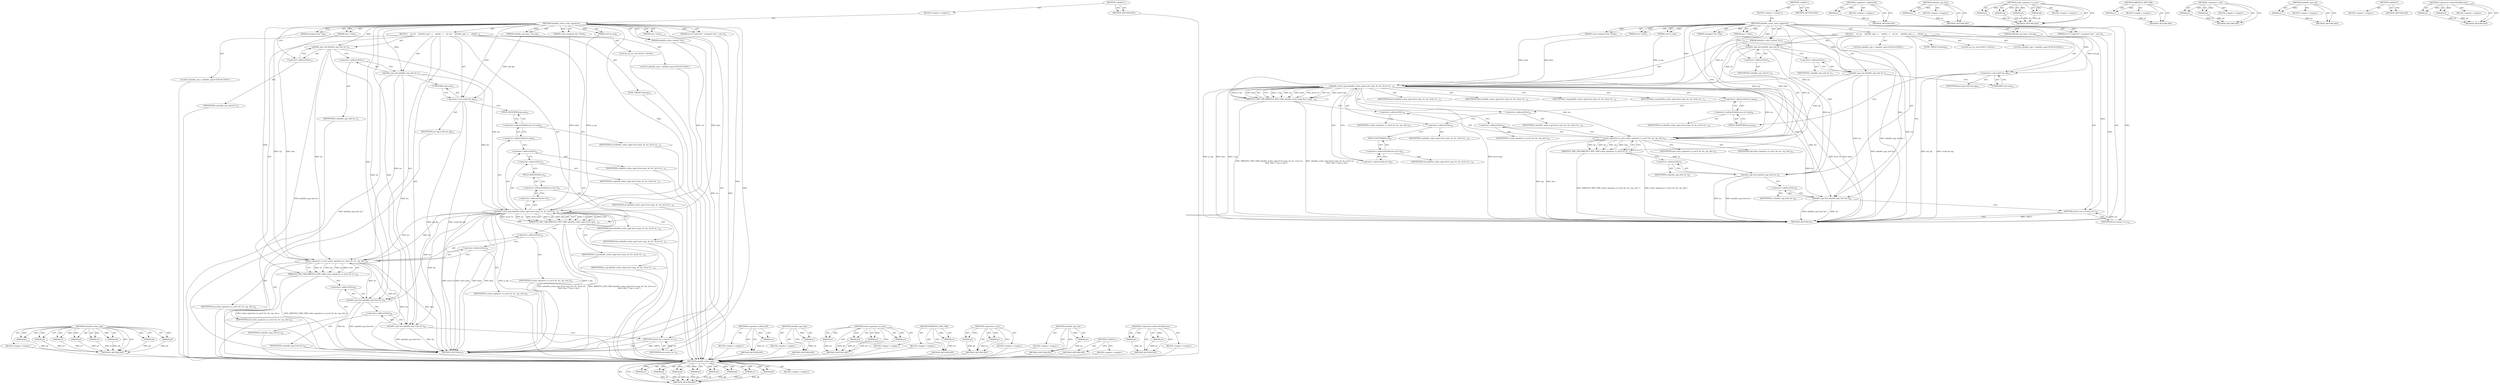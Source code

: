 digraph "&lt;operator&gt;.indirectFieldAccess" {
vulnerable_113 [label=<(METHOD,mbedtls_ecdsa_sign)>];
vulnerable_114 [label=<(PARAM,p1)>];
vulnerable_115 [label=<(PARAM,p2)>];
vulnerable_116 [label=<(PARAM,p3)>];
vulnerable_117 [label=<(PARAM,p4)>];
vulnerable_118 [label=<(PARAM,p5)>];
vulnerable_119 [label=<(PARAM,p6)>];
vulnerable_120 [label=<(PARAM,p7)>];
vulnerable_121 [label=<(PARAM,p8)>];
vulnerable_122 [label=<(BLOCK,&lt;empty&gt;,&lt;empty&gt;)>];
vulnerable_123 [label=<(METHOD_RETURN,ANY)>];
vulnerable_6 [label=<(METHOD,&lt;global&gt;)<SUB>1</SUB>>];
vulnerable_7 [label=<(BLOCK,&lt;empty&gt;,&lt;empty&gt;)<SUB>1</SUB>>];
vulnerable_8 [label=<(METHOD,mbedtls_ecdsa_write_signature)<SUB>1</SUB>>];
vulnerable_9 [label=<(PARAM,mbedtls_ecdsa_context *ctx)<SUB>1</SUB>>];
vulnerable_10 [label=<(PARAM,mbedtls_md_type_t md_alg)<SUB>1</SUB>>];
vulnerable_11 [label=<(PARAM,const unsigned char *hash)<SUB>2</SUB>>];
vulnerable_12 [label=<(PARAM,size_t hlen)<SUB>2</SUB>>];
vulnerable_13 [label=<(PARAM,unsigned char *sig)<SUB>3</SUB>>];
vulnerable_14 [label=<(PARAM,size_t *slen)<SUB>3</SUB>>];
vulnerable_15 [label=<(PARAM,int (*f_rng)(void *, unsigned char *, size_t))<SUB>4</SUB>>];
vulnerable_16 [label=<(PARAM,void *p_rng)<SUB>5</SUB>>];
vulnerable_17 [label=<(BLOCK,{
    int ret;
    mbedtls_mpi r, s;

    mbedt...,{
    int ret;
    mbedtls_mpi r, s;

    mbedt...)<SUB>6</SUB>>];
vulnerable_18 [label="<(LOCAL,int ret: int)<SUB>7</SUB>>"];
vulnerable_19 [label="<(LOCAL,mbedtls_mpi r: mbedtls_mpi)<SUB>8</SUB>>"];
vulnerable_20 [label="<(LOCAL,mbedtls_mpi s: mbedtls_mpi)<SUB>8</SUB>>"];
vulnerable_21 [label=<(mbedtls_mpi_init,mbedtls_mpi_init( &amp;r ))<SUB>10</SUB>>];
vulnerable_22 [label=<(&lt;operator&gt;.addressOf,&amp;r)<SUB>10</SUB>>];
vulnerable_23 [label=<(IDENTIFIER,r,mbedtls_mpi_init( &amp;r ))<SUB>10</SUB>>];
vulnerable_24 [label=<(mbedtls_mpi_init,mbedtls_mpi_init( &amp;s ))<SUB>11</SUB>>];
vulnerable_25 [label=<(&lt;operator&gt;.addressOf,&amp;s)<SUB>11</SUB>>];
vulnerable_26 [label=<(IDENTIFIER,s,mbedtls_mpi_init( &amp;s ))<SUB>11</SUB>>];
vulnerable_27 [label=<(&lt;operator&gt;.cast,(void) md_alg)<SUB>19</SUB>>];
vulnerable_28 [label=<(UNKNOWN,void,void)<SUB>19</SUB>>];
vulnerable_29 [label=<(IDENTIFIER,md_alg,(void) md_alg)<SUB>19</SUB>>];
vulnerable_30 [label=<(MBEDTLS_MPI_CHK,MBEDTLS_MPI_CHK( mbedtls_ecdsa_sign( &amp;ctx-&gt;grp,...)<SUB>21</SUB>>];
vulnerable_31 [label=<(mbedtls_ecdsa_sign,mbedtls_ecdsa_sign( &amp;ctx-&gt;grp, &amp;r, &amp;s, &amp;ctx-&gt;d,...)<SUB>21</SUB>>];
vulnerable_32 [label=<(&lt;operator&gt;.addressOf,&amp;ctx-&gt;grp)<SUB>21</SUB>>];
vulnerable_33 [label=<(&lt;operator&gt;.indirectFieldAccess,ctx-&gt;grp)<SUB>21</SUB>>];
vulnerable_34 [label=<(IDENTIFIER,ctx,mbedtls_ecdsa_sign( &amp;ctx-&gt;grp, &amp;r, &amp;s, &amp;ctx-&gt;d,...)<SUB>21</SUB>>];
vulnerable_35 [label=<(FIELD_IDENTIFIER,grp,grp)<SUB>21</SUB>>];
vulnerable_36 [label=<(&lt;operator&gt;.addressOf,&amp;r)<SUB>21</SUB>>];
vulnerable_37 [label=<(IDENTIFIER,r,mbedtls_ecdsa_sign( &amp;ctx-&gt;grp, &amp;r, &amp;s, &amp;ctx-&gt;d,...)<SUB>21</SUB>>];
vulnerable_38 [label=<(&lt;operator&gt;.addressOf,&amp;s)<SUB>21</SUB>>];
vulnerable_39 [label=<(IDENTIFIER,s,mbedtls_ecdsa_sign( &amp;ctx-&gt;grp, &amp;r, &amp;s, &amp;ctx-&gt;d,...)<SUB>21</SUB>>];
vulnerable_40 [label=<(&lt;operator&gt;.addressOf,&amp;ctx-&gt;d)<SUB>21</SUB>>];
vulnerable_41 [label=<(&lt;operator&gt;.indirectFieldAccess,ctx-&gt;d)<SUB>21</SUB>>];
vulnerable_42 [label=<(IDENTIFIER,ctx,mbedtls_ecdsa_sign( &amp;ctx-&gt;grp, &amp;r, &amp;s, &amp;ctx-&gt;d,...)<SUB>21</SUB>>];
vulnerable_43 [label=<(FIELD_IDENTIFIER,d,d)<SUB>21</SUB>>];
vulnerable_44 [label=<(IDENTIFIER,hash,mbedtls_ecdsa_sign( &amp;ctx-&gt;grp, &amp;r, &amp;s, &amp;ctx-&gt;d,...)<SUB>22</SUB>>];
vulnerable_45 [label=<(IDENTIFIER,hlen,mbedtls_ecdsa_sign( &amp;ctx-&gt;grp, &amp;r, &amp;s, &amp;ctx-&gt;d,...)<SUB>22</SUB>>];
vulnerable_46 [label=<(IDENTIFIER,f_rng,mbedtls_ecdsa_sign( &amp;ctx-&gt;grp, &amp;r, &amp;s, &amp;ctx-&gt;d,...)<SUB>22</SUB>>];
vulnerable_47 [label=<(IDENTIFIER,p_rng,mbedtls_ecdsa_sign( &amp;ctx-&gt;grp, &amp;r, &amp;s, &amp;ctx-&gt;d,...)<SUB>22</SUB>>];
vulnerable_48 [label=<(MBEDTLS_MPI_CHK,MBEDTLS_MPI_CHK( ecdsa_signature_to_asn1( &amp;r, &amp;...)<SUB>25</SUB>>];
vulnerable_49 [label=<(ecdsa_signature_to_asn1,ecdsa_signature_to_asn1( &amp;r, &amp;s, sig, slen ))<SUB>25</SUB>>];
vulnerable_50 [label=<(&lt;operator&gt;.addressOf,&amp;r)<SUB>25</SUB>>];
vulnerable_51 [label=<(IDENTIFIER,r,ecdsa_signature_to_asn1( &amp;r, &amp;s, sig, slen ))<SUB>25</SUB>>];
vulnerable_52 [label=<(&lt;operator&gt;.addressOf,&amp;s)<SUB>25</SUB>>];
vulnerable_53 [label=<(IDENTIFIER,s,ecdsa_signature_to_asn1( &amp;r, &amp;s, sig, slen ))<SUB>25</SUB>>];
vulnerable_54 [label=<(IDENTIFIER,sig,ecdsa_signature_to_asn1( &amp;r, &amp;s, sig, slen ))<SUB>25</SUB>>];
vulnerable_55 [label=<(IDENTIFIER,slen,ecdsa_signature_to_asn1( &amp;r, &amp;s, sig, slen ))<SUB>25</SUB>>];
vulnerable_56 [label=<(JUMP_TARGET,cleanup)<SUB>27</SUB>>];
vulnerable_57 [label=<(mbedtls_mpi_free,mbedtls_mpi_free( &amp;r ))<SUB>28</SUB>>];
vulnerable_58 [label=<(&lt;operator&gt;.addressOf,&amp;r)<SUB>28</SUB>>];
vulnerable_59 [label=<(IDENTIFIER,r,mbedtls_mpi_free( &amp;r ))<SUB>28</SUB>>];
vulnerable_60 [label=<(mbedtls_mpi_free,mbedtls_mpi_free( &amp;s ))<SUB>29</SUB>>];
vulnerable_61 [label=<(&lt;operator&gt;.addressOf,&amp;s)<SUB>29</SUB>>];
vulnerable_62 [label=<(IDENTIFIER,s,mbedtls_mpi_free( &amp;s ))<SUB>29</SUB>>];
vulnerable_63 [label=<(RETURN,return( ret );,return( ret );)<SUB>31</SUB>>];
vulnerable_64 [label=<(IDENTIFIER,ret,return( ret );)<SUB>31</SUB>>];
vulnerable_65 [label=<(METHOD_RETURN,int)<SUB>1</SUB>>];
vulnerable_67 [label=<(METHOD_RETURN,ANY)<SUB>1</SUB>>];
vulnerable_100 [label=<(METHOD,&lt;operator&gt;.addressOf)>];
vulnerable_101 [label=<(PARAM,p1)>];
vulnerable_102 [label=<(BLOCK,&lt;empty&gt;,&lt;empty&gt;)>];
vulnerable_103 [label=<(METHOD_RETURN,ANY)>];
vulnerable_136 [label=<(METHOD,mbedtls_mpi_free)>];
vulnerable_137 [label=<(PARAM,p1)>];
vulnerable_138 [label=<(BLOCK,&lt;empty&gt;,&lt;empty&gt;)>];
vulnerable_139 [label=<(METHOD_RETURN,ANY)>];
vulnerable_129 [label=<(METHOD,ecdsa_signature_to_asn1)>];
vulnerable_130 [label=<(PARAM,p1)>];
vulnerable_131 [label=<(PARAM,p2)>];
vulnerable_132 [label=<(PARAM,p3)>];
vulnerable_133 [label=<(PARAM,p4)>];
vulnerable_134 [label=<(BLOCK,&lt;empty&gt;,&lt;empty&gt;)>];
vulnerable_135 [label=<(METHOD_RETURN,ANY)>];
vulnerable_109 [label=<(METHOD,MBEDTLS_MPI_CHK)>];
vulnerable_110 [label=<(PARAM,p1)>];
vulnerable_111 [label=<(BLOCK,&lt;empty&gt;,&lt;empty&gt;)>];
vulnerable_112 [label=<(METHOD_RETURN,ANY)>];
vulnerable_104 [label=<(METHOD,&lt;operator&gt;.cast)>];
vulnerable_105 [label=<(PARAM,p1)>];
vulnerable_106 [label=<(PARAM,p2)>];
vulnerable_107 [label=<(BLOCK,&lt;empty&gt;,&lt;empty&gt;)>];
vulnerable_108 [label=<(METHOD_RETURN,ANY)>];
vulnerable_96 [label=<(METHOD,mbedtls_mpi_init)>];
vulnerable_97 [label=<(PARAM,p1)>];
vulnerable_98 [label=<(BLOCK,&lt;empty&gt;,&lt;empty&gt;)>];
vulnerable_99 [label=<(METHOD_RETURN,ANY)>];
vulnerable_90 [label=<(METHOD,&lt;global&gt;)<SUB>1</SUB>>];
vulnerable_91 [label=<(BLOCK,&lt;empty&gt;,&lt;empty&gt;)>];
vulnerable_92 [label=<(METHOD_RETURN,ANY)>];
vulnerable_124 [label=<(METHOD,&lt;operator&gt;.indirectFieldAccess)>];
vulnerable_125 [label=<(PARAM,p1)>];
vulnerable_126 [label=<(PARAM,p2)>];
vulnerable_127 [label=<(BLOCK,&lt;empty&gt;,&lt;empty&gt;)>];
vulnerable_128 [label=<(METHOD_RETURN,ANY)>];
fixed_113 [label=<(METHOD,mbedtls_ecdsa_sign)>];
fixed_114 [label=<(PARAM,p1)>];
fixed_115 [label=<(PARAM,p2)>];
fixed_116 [label=<(PARAM,p3)>];
fixed_117 [label=<(PARAM,p4)>];
fixed_118 [label=<(PARAM,p5)>];
fixed_119 [label=<(PARAM,p6)>];
fixed_120 [label=<(PARAM,p7)>];
fixed_121 [label=<(PARAM,p8)>];
fixed_122 [label=<(BLOCK,&lt;empty&gt;,&lt;empty&gt;)>];
fixed_123 [label=<(METHOD_RETURN,ANY)>];
fixed_6 [label=<(METHOD,&lt;global&gt;)<SUB>1</SUB>>];
fixed_7 [label=<(BLOCK,&lt;empty&gt;,&lt;empty&gt;)<SUB>1</SUB>>];
fixed_8 [label=<(METHOD,mbedtls_ecdsa_write_signature)<SUB>1</SUB>>];
fixed_9 [label=<(PARAM,mbedtls_ecdsa_context *ctx)<SUB>1</SUB>>];
fixed_10 [label=<(PARAM,mbedtls_md_type_t md_alg)<SUB>1</SUB>>];
fixed_11 [label=<(PARAM,const unsigned char *hash)<SUB>2</SUB>>];
fixed_12 [label=<(PARAM,size_t hlen)<SUB>2</SUB>>];
fixed_13 [label=<(PARAM,unsigned char *sig)<SUB>3</SUB>>];
fixed_14 [label=<(PARAM,size_t *slen)<SUB>3</SUB>>];
fixed_15 [label=<(PARAM,int (*f_rng)(void *, unsigned char *, size_t))<SUB>4</SUB>>];
fixed_16 [label=<(PARAM,void *p_rng)<SUB>5</SUB>>];
fixed_17 [label=<(BLOCK,{
    int ret;
    mbedtls_mpi r, s;

    mbedt...,{
    int ret;
    mbedtls_mpi r, s;

    mbedt...)<SUB>6</SUB>>];
fixed_18 [label="<(LOCAL,int ret: int)<SUB>7</SUB>>"];
fixed_19 [label="<(LOCAL,mbedtls_mpi r: mbedtls_mpi)<SUB>8</SUB>>"];
fixed_20 [label="<(LOCAL,mbedtls_mpi s: mbedtls_mpi)<SUB>8</SUB>>"];
fixed_21 [label=<(mbedtls_mpi_init,mbedtls_mpi_init( &amp;r ))<SUB>10</SUB>>];
fixed_22 [label=<(&lt;operator&gt;.addressOf,&amp;r)<SUB>10</SUB>>];
fixed_23 [label=<(IDENTIFIER,r,mbedtls_mpi_init( &amp;r ))<SUB>10</SUB>>];
fixed_24 [label=<(mbedtls_mpi_init,mbedtls_mpi_init( &amp;s ))<SUB>11</SUB>>];
fixed_25 [label=<(&lt;operator&gt;.addressOf,&amp;s)<SUB>11</SUB>>];
fixed_26 [label=<(IDENTIFIER,s,mbedtls_mpi_init( &amp;s ))<SUB>11</SUB>>];
fixed_27 [label=<(&lt;operator&gt;.cast,(void) md_alg)<SUB>18</SUB>>];
fixed_28 [label=<(UNKNOWN,void,void)<SUB>18</SUB>>];
fixed_29 [label=<(IDENTIFIER,md_alg,(void) md_alg)<SUB>18</SUB>>];
fixed_30 [label=<(MBEDTLS_MPI_CHK,MBEDTLS_MPI_CHK( mbedtls_ecdsa_sign( &amp;ctx-&gt;grp,...)<SUB>20</SUB>>];
fixed_31 [label=<(mbedtls_ecdsa_sign,mbedtls_ecdsa_sign( &amp;ctx-&gt;grp, &amp;r, &amp;s, &amp;ctx-&gt;d,...)<SUB>20</SUB>>];
fixed_32 [label=<(&lt;operator&gt;.addressOf,&amp;ctx-&gt;grp)<SUB>20</SUB>>];
fixed_33 [label=<(&lt;operator&gt;.indirectFieldAccess,ctx-&gt;grp)<SUB>20</SUB>>];
fixed_34 [label=<(IDENTIFIER,ctx,mbedtls_ecdsa_sign( &amp;ctx-&gt;grp, &amp;r, &amp;s, &amp;ctx-&gt;d,...)<SUB>20</SUB>>];
fixed_35 [label=<(FIELD_IDENTIFIER,grp,grp)<SUB>20</SUB>>];
fixed_36 [label=<(&lt;operator&gt;.addressOf,&amp;r)<SUB>20</SUB>>];
fixed_37 [label=<(IDENTIFIER,r,mbedtls_ecdsa_sign( &amp;ctx-&gt;grp, &amp;r, &amp;s, &amp;ctx-&gt;d,...)<SUB>20</SUB>>];
fixed_38 [label=<(&lt;operator&gt;.addressOf,&amp;s)<SUB>20</SUB>>];
fixed_39 [label=<(IDENTIFIER,s,mbedtls_ecdsa_sign( &amp;ctx-&gt;grp, &amp;r, &amp;s, &amp;ctx-&gt;d,...)<SUB>20</SUB>>];
fixed_40 [label=<(&lt;operator&gt;.addressOf,&amp;ctx-&gt;d)<SUB>20</SUB>>];
fixed_41 [label=<(&lt;operator&gt;.indirectFieldAccess,ctx-&gt;d)<SUB>20</SUB>>];
fixed_42 [label=<(IDENTIFIER,ctx,mbedtls_ecdsa_sign( &amp;ctx-&gt;grp, &amp;r, &amp;s, &amp;ctx-&gt;d,...)<SUB>20</SUB>>];
fixed_43 [label=<(FIELD_IDENTIFIER,d,d)<SUB>20</SUB>>];
fixed_44 [label=<(IDENTIFIER,hash,mbedtls_ecdsa_sign( &amp;ctx-&gt;grp, &amp;r, &amp;s, &amp;ctx-&gt;d,...)<SUB>21</SUB>>];
fixed_45 [label=<(IDENTIFIER,hlen,mbedtls_ecdsa_sign( &amp;ctx-&gt;grp, &amp;r, &amp;s, &amp;ctx-&gt;d,...)<SUB>21</SUB>>];
fixed_46 [label=<(IDENTIFIER,f_rng,mbedtls_ecdsa_sign( &amp;ctx-&gt;grp, &amp;r, &amp;s, &amp;ctx-&gt;d,...)<SUB>21</SUB>>];
fixed_47 [label=<(IDENTIFIER,p_rng,mbedtls_ecdsa_sign( &amp;ctx-&gt;grp, &amp;r, &amp;s, &amp;ctx-&gt;d,...)<SUB>21</SUB>>];
fixed_48 [label=<(MBEDTLS_MPI_CHK,MBEDTLS_MPI_CHK( ecdsa_signature_to_asn1( &amp;r, &amp;...)<SUB>24</SUB>>];
fixed_49 [label=<(ecdsa_signature_to_asn1,ecdsa_signature_to_asn1( &amp;r, &amp;s, sig, slen ))<SUB>24</SUB>>];
fixed_50 [label=<(&lt;operator&gt;.addressOf,&amp;r)<SUB>24</SUB>>];
fixed_51 [label=<(IDENTIFIER,r,ecdsa_signature_to_asn1( &amp;r, &amp;s, sig, slen ))<SUB>24</SUB>>];
fixed_52 [label=<(&lt;operator&gt;.addressOf,&amp;s)<SUB>24</SUB>>];
fixed_53 [label=<(IDENTIFIER,s,ecdsa_signature_to_asn1( &amp;r, &amp;s, sig, slen ))<SUB>24</SUB>>];
fixed_54 [label=<(IDENTIFIER,sig,ecdsa_signature_to_asn1( &amp;r, &amp;s, sig, slen ))<SUB>24</SUB>>];
fixed_55 [label=<(IDENTIFIER,slen,ecdsa_signature_to_asn1( &amp;r, &amp;s, sig, slen ))<SUB>24</SUB>>];
fixed_56 [label=<(JUMP_TARGET,cleanup)<SUB>26</SUB>>];
fixed_57 [label=<(mbedtls_mpi_free,mbedtls_mpi_free( &amp;r ))<SUB>27</SUB>>];
fixed_58 [label=<(&lt;operator&gt;.addressOf,&amp;r)<SUB>27</SUB>>];
fixed_59 [label=<(IDENTIFIER,r,mbedtls_mpi_free( &amp;r ))<SUB>27</SUB>>];
fixed_60 [label=<(mbedtls_mpi_free,mbedtls_mpi_free( &amp;s ))<SUB>28</SUB>>];
fixed_61 [label=<(&lt;operator&gt;.addressOf,&amp;s)<SUB>28</SUB>>];
fixed_62 [label=<(IDENTIFIER,s,mbedtls_mpi_free( &amp;s ))<SUB>28</SUB>>];
fixed_63 [label=<(RETURN,return( ret );,return( ret );)<SUB>30</SUB>>];
fixed_64 [label=<(IDENTIFIER,ret,return( ret );)<SUB>30</SUB>>];
fixed_65 [label=<(METHOD_RETURN,int)<SUB>1</SUB>>];
fixed_67 [label=<(METHOD_RETURN,ANY)<SUB>1</SUB>>];
fixed_100 [label=<(METHOD,&lt;operator&gt;.addressOf)>];
fixed_101 [label=<(PARAM,p1)>];
fixed_102 [label=<(BLOCK,&lt;empty&gt;,&lt;empty&gt;)>];
fixed_103 [label=<(METHOD_RETURN,ANY)>];
fixed_136 [label=<(METHOD,mbedtls_mpi_free)>];
fixed_137 [label=<(PARAM,p1)>];
fixed_138 [label=<(BLOCK,&lt;empty&gt;,&lt;empty&gt;)>];
fixed_139 [label=<(METHOD_RETURN,ANY)>];
fixed_129 [label=<(METHOD,ecdsa_signature_to_asn1)>];
fixed_130 [label=<(PARAM,p1)>];
fixed_131 [label=<(PARAM,p2)>];
fixed_132 [label=<(PARAM,p3)>];
fixed_133 [label=<(PARAM,p4)>];
fixed_134 [label=<(BLOCK,&lt;empty&gt;,&lt;empty&gt;)>];
fixed_135 [label=<(METHOD_RETURN,ANY)>];
fixed_109 [label=<(METHOD,MBEDTLS_MPI_CHK)>];
fixed_110 [label=<(PARAM,p1)>];
fixed_111 [label=<(BLOCK,&lt;empty&gt;,&lt;empty&gt;)>];
fixed_112 [label=<(METHOD_RETURN,ANY)>];
fixed_104 [label=<(METHOD,&lt;operator&gt;.cast)>];
fixed_105 [label=<(PARAM,p1)>];
fixed_106 [label=<(PARAM,p2)>];
fixed_107 [label=<(BLOCK,&lt;empty&gt;,&lt;empty&gt;)>];
fixed_108 [label=<(METHOD_RETURN,ANY)>];
fixed_96 [label=<(METHOD,mbedtls_mpi_init)>];
fixed_97 [label=<(PARAM,p1)>];
fixed_98 [label=<(BLOCK,&lt;empty&gt;,&lt;empty&gt;)>];
fixed_99 [label=<(METHOD_RETURN,ANY)>];
fixed_90 [label=<(METHOD,&lt;global&gt;)<SUB>1</SUB>>];
fixed_91 [label=<(BLOCK,&lt;empty&gt;,&lt;empty&gt;)>];
fixed_92 [label=<(METHOD_RETURN,ANY)>];
fixed_124 [label=<(METHOD,&lt;operator&gt;.indirectFieldAccess)>];
fixed_125 [label=<(PARAM,p1)>];
fixed_126 [label=<(PARAM,p2)>];
fixed_127 [label=<(BLOCK,&lt;empty&gt;,&lt;empty&gt;)>];
fixed_128 [label=<(METHOD_RETURN,ANY)>];
vulnerable_113 -> vulnerable_114  [key=0, label="AST: "];
vulnerable_113 -> vulnerable_114  [key=1, label="DDG: "];
vulnerable_113 -> vulnerable_122  [key=0, label="AST: "];
vulnerable_113 -> vulnerable_115  [key=0, label="AST: "];
vulnerable_113 -> vulnerable_115  [key=1, label="DDG: "];
vulnerable_113 -> vulnerable_123  [key=0, label="AST: "];
vulnerable_113 -> vulnerable_123  [key=1, label="CFG: "];
vulnerable_113 -> vulnerable_116  [key=0, label="AST: "];
vulnerable_113 -> vulnerable_116  [key=1, label="DDG: "];
vulnerable_113 -> vulnerable_117  [key=0, label="AST: "];
vulnerable_113 -> vulnerable_117  [key=1, label="DDG: "];
vulnerable_113 -> vulnerable_118  [key=0, label="AST: "];
vulnerable_113 -> vulnerable_118  [key=1, label="DDG: "];
vulnerable_113 -> vulnerable_119  [key=0, label="AST: "];
vulnerable_113 -> vulnerable_119  [key=1, label="DDG: "];
vulnerable_113 -> vulnerable_120  [key=0, label="AST: "];
vulnerable_113 -> vulnerable_120  [key=1, label="DDG: "];
vulnerable_113 -> vulnerable_121  [key=0, label="AST: "];
vulnerable_113 -> vulnerable_121  [key=1, label="DDG: "];
vulnerable_114 -> vulnerable_123  [key=0, label="DDG: p1"];
vulnerable_115 -> vulnerable_123  [key=0, label="DDG: p2"];
vulnerable_116 -> vulnerable_123  [key=0, label="DDG: p3"];
vulnerable_117 -> vulnerable_123  [key=0, label="DDG: p4"];
vulnerable_118 -> vulnerable_123  [key=0, label="DDG: p5"];
vulnerable_119 -> vulnerable_123  [key=0, label="DDG: p6"];
vulnerable_120 -> vulnerable_123  [key=0, label="DDG: p7"];
vulnerable_121 -> vulnerable_123  [key=0, label="DDG: p8"];
vulnerable_122 -> fixed_113  [key=0];
vulnerable_123 -> fixed_113  [key=0];
vulnerable_6 -> vulnerable_7  [key=0, label="AST: "];
vulnerable_6 -> vulnerable_67  [key=0, label="AST: "];
vulnerable_6 -> vulnerable_67  [key=1, label="CFG: "];
vulnerable_7 -> vulnerable_8  [key=0, label="AST: "];
vulnerable_8 -> vulnerable_9  [key=0, label="AST: "];
vulnerable_8 -> vulnerable_9  [key=1, label="DDG: "];
vulnerable_8 -> vulnerable_10  [key=0, label="AST: "];
vulnerable_8 -> vulnerable_10  [key=1, label="DDG: "];
vulnerable_8 -> vulnerable_11  [key=0, label="AST: "];
vulnerable_8 -> vulnerable_11  [key=1, label="DDG: "];
vulnerable_8 -> vulnerable_12  [key=0, label="AST: "];
vulnerable_8 -> vulnerable_12  [key=1, label="DDG: "];
vulnerable_8 -> vulnerable_13  [key=0, label="AST: "];
vulnerable_8 -> vulnerable_13  [key=1, label="DDG: "];
vulnerable_8 -> vulnerable_14  [key=0, label="AST: "];
vulnerable_8 -> vulnerable_14  [key=1, label="DDG: "];
vulnerable_8 -> vulnerable_15  [key=0, label="AST: "];
vulnerable_8 -> vulnerable_15  [key=1, label="DDG: "];
vulnerable_8 -> vulnerable_16  [key=0, label="AST: "];
vulnerable_8 -> vulnerable_16  [key=1, label="DDG: "];
vulnerable_8 -> vulnerable_17  [key=0, label="AST: "];
vulnerable_8 -> vulnerable_65  [key=0, label="AST: "];
vulnerable_8 -> vulnerable_22  [key=0, label="CFG: "];
vulnerable_8 -> vulnerable_27  [key=0, label="DDG: "];
vulnerable_8 -> vulnerable_63  [key=0, label="DDG: "];
vulnerable_8 -> vulnerable_21  [key=0, label="DDG: "];
vulnerable_8 -> vulnerable_24  [key=0, label="DDG: "];
vulnerable_8 -> vulnerable_57  [key=0, label="DDG: "];
vulnerable_8 -> vulnerable_60  [key=0, label="DDG: "];
vulnerable_8 -> vulnerable_64  [key=0, label="DDG: "];
vulnerable_8 -> vulnerable_31  [key=0, label="DDG: "];
vulnerable_8 -> vulnerable_49  [key=0, label="DDG: "];
vulnerable_9 -> vulnerable_65  [key=0, label="DDG: ctx"];
vulnerable_9 -> vulnerable_31  [key=0, label="DDG: ctx"];
vulnerable_10 -> vulnerable_27  [key=0, label="DDG: md_alg"];
vulnerable_11 -> vulnerable_31  [key=0, label="DDG: hash"];
vulnerable_12 -> vulnerable_31  [key=0, label="DDG: hlen"];
vulnerable_13 -> vulnerable_49  [key=0, label="DDG: sig"];
vulnerable_14 -> vulnerable_49  [key=0, label="DDG: slen"];
vulnerable_15 -> vulnerable_65  [key=0, label="DDG: "];
vulnerable_16 -> vulnerable_31  [key=0, label="DDG: p_rng"];
vulnerable_17 -> vulnerable_18  [key=0, label="AST: "];
vulnerable_17 -> vulnerable_19  [key=0, label="AST: "];
vulnerable_17 -> vulnerable_20  [key=0, label="AST: "];
vulnerable_17 -> vulnerable_21  [key=0, label="AST: "];
vulnerable_17 -> vulnerable_24  [key=0, label="AST: "];
vulnerable_17 -> vulnerable_27  [key=0, label="AST: "];
vulnerable_17 -> vulnerable_30  [key=0, label="AST: "];
vulnerable_17 -> vulnerable_48  [key=0, label="AST: "];
vulnerable_17 -> vulnerable_56  [key=0, label="AST: "];
vulnerable_17 -> vulnerable_57  [key=0, label="AST: "];
vulnerable_17 -> vulnerable_60  [key=0, label="AST: "];
vulnerable_17 -> vulnerable_63  [key=0, label="AST: "];
vulnerable_18 -> fixed_113  [key=0];
vulnerable_19 -> fixed_113  [key=0];
vulnerable_20 -> fixed_113  [key=0];
vulnerable_21 -> vulnerable_22  [key=0, label="AST: "];
vulnerable_21 -> vulnerable_25  [key=0, label="CFG: "];
vulnerable_21 -> vulnerable_65  [key=0, label="DDG: mbedtls_mpi_init( &amp;r )"];
vulnerable_21 -> vulnerable_57  [key=0, label="DDG: &amp;r"];
vulnerable_21 -> vulnerable_31  [key=0, label="DDG: &amp;r"];
vulnerable_21 -> vulnerable_49  [key=0, label="DDG: &amp;r"];
vulnerable_22 -> vulnerable_23  [key=0, label="AST: "];
vulnerable_22 -> vulnerable_21  [key=0, label="CFG: "];
vulnerable_23 -> fixed_113  [key=0];
vulnerable_24 -> vulnerable_25  [key=0, label="AST: "];
vulnerable_24 -> vulnerable_28  [key=0, label="CFG: "];
vulnerable_24 -> vulnerable_65  [key=0, label="DDG: mbedtls_mpi_init( &amp;s )"];
vulnerable_24 -> vulnerable_60  [key=0, label="DDG: &amp;s"];
vulnerable_24 -> vulnerable_31  [key=0, label="DDG: &amp;s"];
vulnerable_24 -> vulnerable_49  [key=0, label="DDG: &amp;s"];
vulnerable_25 -> vulnerable_26  [key=0, label="AST: "];
vulnerable_25 -> vulnerable_24  [key=0, label="CFG: "];
vulnerable_26 -> fixed_113  [key=0];
vulnerable_27 -> vulnerable_28  [key=0, label="AST: "];
vulnerable_27 -> vulnerable_29  [key=0, label="AST: "];
vulnerable_27 -> vulnerable_35  [key=0, label="CFG: "];
vulnerable_27 -> vulnerable_65  [key=0, label="DDG: md_alg"];
vulnerable_27 -> vulnerable_65  [key=1, label="DDG: (void) md_alg"];
vulnerable_28 -> vulnerable_27  [key=0, label="CFG: "];
vulnerable_29 -> fixed_113  [key=0];
vulnerable_30 -> vulnerable_31  [key=0, label="AST: "];
vulnerable_30 -> vulnerable_50  [key=0, label="CFG: "];
vulnerable_30 -> vulnerable_65  [key=0, label="DDG: mbedtls_ecdsa_sign( &amp;ctx-&gt;grp, &amp;r, &amp;s, &amp;ctx-&gt;d,
                          hash, hlen, f_rng, p_rng )"];
vulnerable_30 -> vulnerable_65  [key=1, label="DDG: MBEDTLS_MPI_CHK( mbedtls_ecdsa_sign( &amp;ctx-&gt;grp, &amp;r, &amp;s, &amp;ctx-&gt;d,
                          hash, hlen, f_rng, p_rng ) )"];
vulnerable_31 -> vulnerable_32  [key=0, label="AST: "];
vulnerable_31 -> vulnerable_36  [key=0, label="AST: "];
vulnerable_31 -> vulnerable_38  [key=0, label="AST: "];
vulnerable_31 -> vulnerable_40  [key=0, label="AST: "];
vulnerable_31 -> vulnerable_44  [key=0, label="AST: "];
vulnerable_31 -> vulnerable_45  [key=0, label="AST: "];
vulnerable_31 -> vulnerable_46  [key=0, label="AST: "];
vulnerable_31 -> vulnerable_47  [key=0, label="AST: "];
vulnerable_31 -> vulnerable_30  [key=0, label="CFG: "];
vulnerable_31 -> vulnerable_30  [key=1, label="DDG: f_rng"];
vulnerable_31 -> vulnerable_30  [key=2, label="DDG: &amp;s"];
vulnerable_31 -> vulnerable_30  [key=3, label="DDG: hash"];
vulnerable_31 -> vulnerable_30  [key=4, label="DDG: &amp;ctx-&gt;d"];
vulnerable_31 -> vulnerable_30  [key=5, label="DDG: &amp;r"];
vulnerable_31 -> vulnerable_30  [key=6, label="DDG: &amp;ctx-&gt;grp"];
vulnerable_31 -> vulnerable_30  [key=7, label="DDG: p_rng"];
vulnerable_31 -> vulnerable_30  [key=8, label="DDG: hlen"];
vulnerable_31 -> vulnerable_65  [key=0, label="DDG: &amp;ctx-&gt;grp"];
vulnerable_31 -> vulnerable_65  [key=1, label="DDG: &amp;ctx-&gt;d"];
vulnerable_31 -> vulnerable_65  [key=2, label="DDG: hash"];
vulnerable_31 -> vulnerable_65  [key=3, label="DDG: hlen"];
vulnerable_31 -> vulnerable_65  [key=4, label="DDG: p_rng"];
vulnerable_31 -> vulnerable_65  [key=5, label="DDG: f_rng"];
vulnerable_31 -> vulnerable_57  [key=0, label="DDG: &amp;r"];
vulnerable_31 -> vulnerable_60  [key=0, label="DDG: &amp;s"];
vulnerable_31 -> vulnerable_49  [key=0, label="DDG: &amp;r"];
vulnerable_31 -> vulnerable_49  [key=1, label="DDG: &amp;s"];
vulnerable_32 -> vulnerable_33  [key=0, label="AST: "];
vulnerable_32 -> vulnerable_36  [key=0, label="CFG: "];
vulnerable_33 -> vulnerable_34  [key=0, label="AST: "];
vulnerable_33 -> vulnerable_35  [key=0, label="AST: "];
vulnerable_33 -> vulnerable_32  [key=0, label="CFG: "];
vulnerable_34 -> fixed_113  [key=0];
vulnerable_35 -> vulnerable_33  [key=0, label="CFG: "];
vulnerable_36 -> vulnerable_37  [key=0, label="AST: "];
vulnerable_36 -> vulnerable_38  [key=0, label="CFG: "];
vulnerable_37 -> fixed_113  [key=0];
vulnerable_38 -> vulnerable_39  [key=0, label="AST: "];
vulnerable_38 -> vulnerable_43  [key=0, label="CFG: "];
vulnerable_39 -> fixed_113  [key=0];
vulnerable_40 -> vulnerable_41  [key=0, label="AST: "];
vulnerable_40 -> vulnerable_31  [key=0, label="CFG: "];
vulnerable_41 -> vulnerable_42  [key=0, label="AST: "];
vulnerable_41 -> vulnerable_43  [key=0, label="AST: "];
vulnerable_41 -> vulnerable_40  [key=0, label="CFG: "];
vulnerable_42 -> fixed_113  [key=0];
vulnerable_43 -> vulnerable_41  [key=0, label="CFG: "];
vulnerable_44 -> fixed_113  [key=0];
vulnerable_45 -> fixed_113  [key=0];
vulnerable_46 -> fixed_113  [key=0];
vulnerable_47 -> fixed_113  [key=0];
vulnerable_48 -> vulnerable_49  [key=0, label="AST: "];
vulnerable_48 -> vulnerable_58  [key=0, label="CFG: "];
vulnerable_48 -> vulnerable_65  [key=0, label="DDG: ecdsa_signature_to_asn1( &amp;r, &amp;s, sig, slen )"];
vulnerable_48 -> vulnerable_65  [key=1, label="DDG: MBEDTLS_MPI_CHK( ecdsa_signature_to_asn1( &amp;r, &amp;s, sig, slen ) )"];
vulnerable_49 -> vulnerable_50  [key=0, label="AST: "];
vulnerable_49 -> vulnerable_52  [key=0, label="AST: "];
vulnerable_49 -> vulnerable_54  [key=0, label="AST: "];
vulnerable_49 -> vulnerable_55  [key=0, label="AST: "];
vulnerable_49 -> vulnerable_48  [key=0, label="CFG: "];
vulnerable_49 -> vulnerable_48  [key=1, label="DDG: &amp;r"];
vulnerable_49 -> vulnerable_48  [key=2, label="DDG: &amp;s"];
vulnerable_49 -> vulnerable_48  [key=3, label="DDG: sig"];
vulnerable_49 -> vulnerable_48  [key=4, label="DDG: slen"];
vulnerable_49 -> vulnerable_65  [key=0, label="DDG: sig"];
vulnerable_49 -> vulnerable_65  [key=1, label="DDG: slen"];
vulnerable_49 -> vulnerable_57  [key=0, label="DDG: &amp;r"];
vulnerable_49 -> vulnerable_60  [key=0, label="DDG: &amp;s"];
vulnerable_50 -> vulnerable_51  [key=0, label="AST: "];
vulnerable_50 -> vulnerable_52  [key=0, label="CFG: "];
vulnerable_51 -> fixed_113  [key=0];
vulnerable_52 -> vulnerable_53  [key=0, label="AST: "];
vulnerable_52 -> vulnerable_49  [key=0, label="CFG: "];
vulnerable_53 -> fixed_113  [key=0];
vulnerable_54 -> fixed_113  [key=0];
vulnerable_55 -> fixed_113  [key=0];
vulnerable_56 -> fixed_113  [key=0];
vulnerable_57 -> vulnerable_58  [key=0, label="AST: "];
vulnerable_57 -> vulnerable_61  [key=0, label="CFG: "];
vulnerable_57 -> vulnerable_65  [key=0, label="DDG: &amp;r"];
vulnerable_57 -> vulnerable_65  [key=1, label="DDG: mbedtls_mpi_free( &amp;r )"];
vulnerable_58 -> vulnerable_59  [key=0, label="AST: "];
vulnerable_58 -> vulnerable_57  [key=0, label="CFG: "];
vulnerable_59 -> fixed_113  [key=0];
vulnerable_60 -> vulnerable_61  [key=0, label="AST: "];
vulnerable_60 -> vulnerable_63  [key=0, label="CFG: "];
vulnerable_60 -> vulnerable_65  [key=0, label="DDG: &amp;s"];
vulnerable_60 -> vulnerable_65  [key=1, label="DDG: mbedtls_mpi_free( &amp;s )"];
vulnerable_61 -> vulnerable_62  [key=0, label="AST: "];
vulnerable_61 -> vulnerable_60  [key=0, label="CFG: "];
vulnerable_62 -> fixed_113  [key=0];
vulnerable_63 -> vulnerable_64  [key=0, label="AST: "];
vulnerable_63 -> vulnerable_65  [key=0, label="CFG: "];
vulnerable_63 -> vulnerable_65  [key=1, label="DDG: &lt;RET&gt;"];
vulnerable_64 -> vulnerable_63  [key=0, label="DDG: ret"];
vulnerable_65 -> fixed_113  [key=0];
vulnerable_67 -> fixed_113  [key=0];
vulnerable_100 -> vulnerable_101  [key=0, label="AST: "];
vulnerable_100 -> vulnerable_101  [key=1, label="DDG: "];
vulnerable_100 -> vulnerable_102  [key=0, label="AST: "];
vulnerable_100 -> vulnerable_103  [key=0, label="AST: "];
vulnerable_100 -> vulnerable_103  [key=1, label="CFG: "];
vulnerable_101 -> vulnerable_103  [key=0, label="DDG: p1"];
vulnerable_102 -> fixed_113  [key=0];
vulnerable_103 -> fixed_113  [key=0];
vulnerable_136 -> vulnerable_137  [key=0, label="AST: "];
vulnerable_136 -> vulnerable_137  [key=1, label="DDG: "];
vulnerable_136 -> vulnerable_138  [key=0, label="AST: "];
vulnerable_136 -> vulnerable_139  [key=0, label="AST: "];
vulnerable_136 -> vulnerable_139  [key=1, label="CFG: "];
vulnerable_137 -> vulnerable_139  [key=0, label="DDG: p1"];
vulnerable_138 -> fixed_113  [key=0];
vulnerable_139 -> fixed_113  [key=0];
vulnerable_129 -> vulnerable_130  [key=0, label="AST: "];
vulnerable_129 -> vulnerable_130  [key=1, label="DDG: "];
vulnerable_129 -> vulnerable_134  [key=0, label="AST: "];
vulnerable_129 -> vulnerable_131  [key=0, label="AST: "];
vulnerable_129 -> vulnerable_131  [key=1, label="DDG: "];
vulnerable_129 -> vulnerable_135  [key=0, label="AST: "];
vulnerable_129 -> vulnerable_135  [key=1, label="CFG: "];
vulnerable_129 -> vulnerable_132  [key=0, label="AST: "];
vulnerable_129 -> vulnerable_132  [key=1, label="DDG: "];
vulnerable_129 -> vulnerable_133  [key=0, label="AST: "];
vulnerable_129 -> vulnerable_133  [key=1, label="DDG: "];
vulnerable_130 -> vulnerable_135  [key=0, label="DDG: p1"];
vulnerable_131 -> vulnerable_135  [key=0, label="DDG: p2"];
vulnerable_132 -> vulnerable_135  [key=0, label="DDG: p3"];
vulnerable_133 -> vulnerable_135  [key=0, label="DDG: p4"];
vulnerable_134 -> fixed_113  [key=0];
vulnerable_135 -> fixed_113  [key=0];
vulnerable_109 -> vulnerable_110  [key=0, label="AST: "];
vulnerable_109 -> vulnerable_110  [key=1, label="DDG: "];
vulnerable_109 -> vulnerable_111  [key=0, label="AST: "];
vulnerable_109 -> vulnerable_112  [key=0, label="AST: "];
vulnerable_109 -> vulnerable_112  [key=1, label="CFG: "];
vulnerable_110 -> vulnerable_112  [key=0, label="DDG: p1"];
vulnerable_111 -> fixed_113  [key=0];
vulnerable_112 -> fixed_113  [key=0];
vulnerable_104 -> vulnerable_105  [key=0, label="AST: "];
vulnerable_104 -> vulnerable_105  [key=1, label="DDG: "];
vulnerable_104 -> vulnerable_107  [key=0, label="AST: "];
vulnerable_104 -> vulnerable_106  [key=0, label="AST: "];
vulnerable_104 -> vulnerable_106  [key=1, label="DDG: "];
vulnerable_104 -> vulnerable_108  [key=0, label="AST: "];
vulnerable_104 -> vulnerable_108  [key=1, label="CFG: "];
vulnerable_105 -> vulnerable_108  [key=0, label="DDG: p1"];
vulnerable_106 -> vulnerable_108  [key=0, label="DDG: p2"];
vulnerable_107 -> fixed_113  [key=0];
vulnerable_108 -> fixed_113  [key=0];
vulnerable_96 -> vulnerable_97  [key=0, label="AST: "];
vulnerable_96 -> vulnerable_97  [key=1, label="DDG: "];
vulnerable_96 -> vulnerable_98  [key=0, label="AST: "];
vulnerable_96 -> vulnerable_99  [key=0, label="AST: "];
vulnerable_96 -> vulnerable_99  [key=1, label="CFG: "];
vulnerable_97 -> vulnerable_99  [key=0, label="DDG: p1"];
vulnerable_98 -> fixed_113  [key=0];
vulnerable_99 -> fixed_113  [key=0];
vulnerable_90 -> vulnerable_91  [key=0, label="AST: "];
vulnerable_90 -> vulnerable_92  [key=0, label="AST: "];
vulnerable_90 -> vulnerable_92  [key=1, label="CFG: "];
vulnerable_91 -> fixed_113  [key=0];
vulnerable_92 -> fixed_113  [key=0];
vulnerable_124 -> vulnerable_125  [key=0, label="AST: "];
vulnerable_124 -> vulnerable_125  [key=1, label="DDG: "];
vulnerable_124 -> vulnerable_127  [key=0, label="AST: "];
vulnerable_124 -> vulnerable_126  [key=0, label="AST: "];
vulnerable_124 -> vulnerable_126  [key=1, label="DDG: "];
vulnerable_124 -> vulnerable_128  [key=0, label="AST: "];
vulnerable_124 -> vulnerable_128  [key=1, label="CFG: "];
vulnerable_125 -> vulnerable_128  [key=0, label="DDG: p1"];
vulnerable_126 -> vulnerable_128  [key=0, label="DDG: p2"];
vulnerable_127 -> fixed_113  [key=0];
vulnerable_128 -> fixed_113  [key=0];
fixed_113 -> fixed_114  [key=0, label="AST: "];
fixed_113 -> fixed_114  [key=1, label="DDG: "];
fixed_113 -> fixed_122  [key=0, label="AST: "];
fixed_113 -> fixed_115  [key=0, label="AST: "];
fixed_113 -> fixed_115  [key=1, label="DDG: "];
fixed_113 -> fixed_123  [key=0, label="AST: "];
fixed_113 -> fixed_123  [key=1, label="CFG: "];
fixed_113 -> fixed_116  [key=0, label="AST: "];
fixed_113 -> fixed_116  [key=1, label="DDG: "];
fixed_113 -> fixed_117  [key=0, label="AST: "];
fixed_113 -> fixed_117  [key=1, label="DDG: "];
fixed_113 -> fixed_118  [key=0, label="AST: "];
fixed_113 -> fixed_118  [key=1, label="DDG: "];
fixed_113 -> fixed_119  [key=0, label="AST: "];
fixed_113 -> fixed_119  [key=1, label="DDG: "];
fixed_113 -> fixed_120  [key=0, label="AST: "];
fixed_113 -> fixed_120  [key=1, label="DDG: "];
fixed_113 -> fixed_121  [key=0, label="AST: "];
fixed_113 -> fixed_121  [key=1, label="DDG: "];
fixed_114 -> fixed_123  [key=0, label="DDG: p1"];
fixed_115 -> fixed_123  [key=0, label="DDG: p2"];
fixed_116 -> fixed_123  [key=0, label="DDG: p3"];
fixed_117 -> fixed_123  [key=0, label="DDG: p4"];
fixed_118 -> fixed_123  [key=0, label="DDG: p5"];
fixed_119 -> fixed_123  [key=0, label="DDG: p6"];
fixed_120 -> fixed_123  [key=0, label="DDG: p7"];
fixed_121 -> fixed_123  [key=0, label="DDG: p8"];
fixed_6 -> fixed_7  [key=0, label="AST: "];
fixed_6 -> fixed_67  [key=0, label="AST: "];
fixed_6 -> fixed_67  [key=1, label="CFG: "];
fixed_7 -> fixed_8  [key=0, label="AST: "];
fixed_8 -> fixed_9  [key=0, label="AST: "];
fixed_8 -> fixed_9  [key=1, label="DDG: "];
fixed_8 -> fixed_10  [key=0, label="AST: "];
fixed_8 -> fixed_10  [key=1, label="DDG: "];
fixed_8 -> fixed_11  [key=0, label="AST: "];
fixed_8 -> fixed_11  [key=1, label="DDG: "];
fixed_8 -> fixed_12  [key=0, label="AST: "];
fixed_8 -> fixed_12  [key=1, label="DDG: "];
fixed_8 -> fixed_13  [key=0, label="AST: "];
fixed_8 -> fixed_13  [key=1, label="DDG: "];
fixed_8 -> fixed_14  [key=0, label="AST: "];
fixed_8 -> fixed_14  [key=1, label="DDG: "];
fixed_8 -> fixed_15  [key=0, label="AST: "];
fixed_8 -> fixed_15  [key=1, label="DDG: "];
fixed_8 -> fixed_16  [key=0, label="AST: "];
fixed_8 -> fixed_16  [key=1, label="DDG: "];
fixed_8 -> fixed_17  [key=0, label="AST: "];
fixed_8 -> fixed_65  [key=0, label="AST: "];
fixed_8 -> fixed_22  [key=0, label="CFG: "];
fixed_8 -> fixed_27  [key=0, label="DDG: "];
fixed_8 -> fixed_63  [key=0, label="DDG: "];
fixed_8 -> fixed_21  [key=0, label="DDG: "];
fixed_8 -> fixed_24  [key=0, label="DDG: "];
fixed_8 -> fixed_57  [key=0, label="DDG: "];
fixed_8 -> fixed_60  [key=0, label="DDG: "];
fixed_8 -> fixed_64  [key=0, label="DDG: "];
fixed_8 -> fixed_31  [key=0, label="DDG: "];
fixed_8 -> fixed_49  [key=0, label="DDG: "];
fixed_9 -> fixed_65  [key=0, label="DDG: ctx"];
fixed_9 -> fixed_31  [key=0, label="DDG: ctx"];
fixed_10 -> fixed_27  [key=0, label="DDG: md_alg"];
fixed_11 -> fixed_31  [key=0, label="DDG: hash"];
fixed_12 -> fixed_31  [key=0, label="DDG: hlen"];
fixed_13 -> fixed_49  [key=0, label="DDG: sig"];
fixed_14 -> fixed_49  [key=0, label="DDG: slen"];
fixed_15 -> fixed_65  [key=0, label="DDG: "];
fixed_16 -> fixed_31  [key=0, label="DDG: p_rng"];
fixed_17 -> fixed_18  [key=0, label="AST: "];
fixed_17 -> fixed_19  [key=0, label="AST: "];
fixed_17 -> fixed_20  [key=0, label="AST: "];
fixed_17 -> fixed_21  [key=0, label="AST: "];
fixed_17 -> fixed_24  [key=0, label="AST: "];
fixed_17 -> fixed_27  [key=0, label="AST: "];
fixed_17 -> fixed_30  [key=0, label="AST: "];
fixed_17 -> fixed_48  [key=0, label="AST: "];
fixed_17 -> fixed_56  [key=0, label="AST: "];
fixed_17 -> fixed_57  [key=0, label="AST: "];
fixed_17 -> fixed_60  [key=0, label="AST: "];
fixed_17 -> fixed_63  [key=0, label="AST: "];
fixed_21 -> fixed_22  [key=0, label="AST: "];
fixed_21 -> fixed_25  [key=0, label="CFG: "];
fixed_21 -> fixed_65  [key=0, label="DDG: mbedtls_mpi_init( &amp;r )"];
fixed_21 -> fixed_57  [key=0, label="DDG: &amp;r"];
fixed_21 -> fixed_31  [key=0, label="DDG: &amp;r"];
fixed_21 -> fixed_49  [key=0, label="DDG: &amp;r"];
fixed_22 -> fixed_23  [key=0, label="AST: "];
fixed_22 -> fixed_21  [key=0, label="CFG: "];
fixed_24 -> fixed_25  [key=0, label="AST: "];
fixed_24 -> fixed_28  [key=0, label="CFG: "];
fixed_24 -> fixed_65  [key=0, label="DDG: mbedtls_mpi_init( &amp;s )"];
fixed_24 -> fixed_60  [key=0, label="DDG: &amp;s"];
fixed_24 -> fixed_31  [key=0, label="DDG: &amp;s"];
fixed_24 -> fixed_49  [key=0, label="DDG: &amp;s"];
fixed_25 -> fixed_26  [key=0, label="AST: "];
fixed_25 -> fixed_24  [key=0, label="CFG: "];
fixed_27 -> fixed_28  [key=0, label="AST: "];
fixed_27 -> fixed_29  [key=0, label="AST: "];
fixed_27 -> fixed_35  [key=0, label="CFG: "];
fixed_27 -> fixed_65  [key=0, label="DDG: md_alg"];
fixed_27 -> fixed_65  [key=1, label="DDG: (void) md_alg"];
fixed_28 -> fixed_27  [key=0, label="CFG: "];
fixed_30 -> fixed_31  [key=0, label="AST: "];
fixed_30 -> fixed_50  [key=0, label="CFG: "];
fixed_30 -> fixed_65  [key=0, label="DDG: mbedtls_ecdsa_sign( &amp;ctx-&gt;grp, &amp;r, &amp;s, &amp;ctx-&gt;d,
                          hash, hlen, f_rng, p_rng )"];
fixed_30 -> fixed_65  [key=1, label="DDG: MBEDTLS_MPI_CHK( mbedtls_ecdsa_sign( &amp;ctx-&gt;grp, &amp;r, &amp;s, &amp;ctx-&gt;d,
                          hash, hlen, f_rng, p_rng ) )"];
fixed_31 -> fixed_32  [key=0, label="AST: "];
fixed_31 -> fixed_36  [key=0, label="AST: "];
fixed_31 -> fixed_38  [key=0, label="AST: "];
fixed_31 -> fixed_40  [key=0, label="AST: "];
fixed_31 -> fixed_44  [key=0, label="AST: "];
fixed_31 -> fixed_45  [key=0, label="AST: "];
fixed_31 -> fixed_46  [key=0, label="AST: "];
fixed_31 -> fixed_47  [key=0, label="AST: "];
fixed_31 -> fixed_30  [key=0, label="CFG: "];
fixed_31 -> fixed_30  [key=1, label="DDG: f_rng"];
fixed_31 -> fixed_30  [key=2, label="DDG: &amp;s"];
fixed_31 -> fixed_30  [key=3, label="DDG: hash"];
fixed_31 -> fixed_30  [key=4, label="DDG: &amp;ctx-&gt;d"];
fixed_31 -> fixed_30  [key=5, label="DDG: &amp;r"];
fixed_31 -> fixed_30  [key=6, label="DDG: &amp;ctx-&gt;grp"];
fixed_31 -> fixed_30  [key=7, label="DDG: p_rng"];
fixed_31 -> fixed_30  [key=8, label="DDG: hlen"];
fixed_31 -> fixed_65  [key=0, label="DDG: &amp;ctx-&gt;grp"];
fixed_31 -> fixed_65  [key=1, label="DDG: &amp;ctx-&gt;d"];
fixed_31 -> fixed_65  [key=2, label="DDG: hash"];
fixed_31 -> fixed_65  [key=3, label="DDG: hlen"];
fixed_31 -> fixed_65  [key=4, label="DDG: p_rng"];
fixed_31 -> fixed_65  [key=5, label="DDG: f_rng"];
fixed_31 -> fixed_57  [key=0, label="DDG: &amp;r"];
fixed_31 -> fixed_60  [key=0, label="DDG: &amp;s"];
fixed_31 -> fixed_49  [key=0, label="DDG: &amp;r"];
fixed_31 -> fixed_49  [key=1, label="DDG: &amp;s"];
fixed_32 -> fixed_33  [key=0, label="AST: "];
fixed_32 -> fixed_36  [key=0, label="CFG: "];
fixed_33 -> fixed_34  [key=0, label="AST: "];
fixed_33 -> fixed_35  [key=0, label="AST: "];
fixed_33 -> fixed_32  [key=0, label="CFG: "];
fixed_35 -> fixed_33  [key=0, label="CFG: "];
fixed_36 -> fixed_37  [key=0, label="AST: "];
fixed_36 -> fixed_38  [key=0, label="CFG: "];
fixed_38 -> fixed_39  [key=0, label="AST: "];
fixed_38 -> fixed_43  [key=0, label="CFG: "];
fixed_40 -> fixed_41  [key=0, label="AST: "];
fixed_40 -> fixed_31  [key=0, label="CFG: "];
fixed_41 -> fixed_42  [key=0, label="AST: "];
fixed_41 -> fixed_43  [key=0, label="AST: "];
fixed_41 -> fixed_40  [key=0, label="CFG: "];
fixed_43 -> fixed_41  [key=0, label="CFG: "];
fixed_48 -> fixed_49  [key=0, label="AST: "];
fixed_48 -> fixed_58  [key=0, label="CFG: "];
fixed_48 -> fixed_65  [key=0, label="DDG: ecdsa_signature_to_asn1( &amp;r, &amp;s, sig, slen )"];
fixed_48 -> fixed_65  [key=1, label="DDG: MBEDTLS_MPI_CHK( ecdsa_signature_to_asn1( &amp;r, &amp;s, sig, slen ) )"];
fixed_49 -> fixed_50  [key=0, label="AST: "];
fixed_49 -> fixed_52  [key=0, label="AST: "];
fixed_49 -> fixed_54  [key=0, label="AST: "];
fixed_49 -> fixed_55  [key=0, label="AST: "];
fixed_49 -> fixed_48  [key=0, label="CFG: "];
fixed_49 -> fixed_48  [key=1, label="DDG: &amp;r"];
fixed_49 -> fixed_48  [key=2, label="DDG: &amp;s"];
fixed_49 -> fixed_48  [key=3, label="DDG: sig"];
fixed_49 -> fixed_48  [key=4, label="DDG: slen"];
fixed_49 -> fixed_65  [key=0, label="DDG: sig"];
fixed_49 -> fixed_65  [key=1, label="DDG: slen"];
fixed_49 -> fixed_57  [key=0, label="DDG: &amp;r"];
fixed_49 -> fixed_60  [key=0, label="DDG: &amp;s"];
fixed_50 -> fixed_51  [key=0, label="AST: "];
fixed_50 -> fixed_52  [key=0, label="CFG: "];
fixed_52 -> fixed_53  [key=0, label="AST: "];
fixed_52 -> fixed_49  [key=0, label="CFG: "];
fixed_57 -> fixed_58  [key=0, label="AST: "];
fixed_57 -> fixed_61  [key=0, label="CFG: "];
fixed_57 -> fixed_65  [key=0, label="DDG: &amp;r"];
fixed_57 -> fixed_65  [key=1, label="DDG: mbedtls_mpi_free( &amp;r )"];
fixed_58 -> fixed_59  [key=0, label="AST: "];
fixed_58 -> fixed_57  [key=0, label="CFG: "];
fixed_60 -> fixed_61  [key=0, label="AST: "];
fixed_60 -> fixed_63  [key=0, label="CFG: "];
fixed_60 -> fixed_65  [key=0, label="DDG: &amp;s"];
fixed_60 -> fixed_65  [key=1, label="DDG: mbedtls_mpi_free( &amp;s )"];
fixed_61 -> fixed_62  [key=0, label="AST: "];
fixed_61 -> fixed_60  [key=0, label="CFG: "];
fixed_63 -> fixed_64  [key=0, label="AST: "];
fixed_63 -> fixed_65  [key=0, label="CFG: "];
fixed_63 -> fixed_65  [key=1, label="DDG: &lt;RET&gt;"];
fixed_64 -> fixed_63  [key=0, label="DDG: ret"];
fixed_100 -> fixed_101  [key=0, label="AST: "];
fixed_100 -> fixed_101  [key=1, label="DDG: "];
fixed_100 -> fixed_102  [key=0, label="AST: "];
fixed_100 -> fixed_103  [key=0, label="AST: "];
fixed_100 -> fixed_103  [key=1, label="CFG: "];
fixed_101 -> fixed_103  [key=0, label="DDG: p1"];
fixed_136 -> fixed_137  [key=0, label="AST: "];
fixed_136 -> fixed_137  [key=1, label="DDG: "];
fixed_136 -> fixed_138  [key=0, label="AST: "];
fixed_136 -> fixed_139  [key=0, label="AST: "];
fixed_136 -> fixed_139  [key=1, label="CFG: "];
fixed_137 -> fixed_139  [key=0, label="DDG: p1"];
fixed_129 -> fixed_130  [key=0, label="AST: "];
fixed_129 -> fixed_130  [key=1, label="DDG: "];
fixed_129 -> fixed_134  [key=0, label="AST: "];
fixed_129 -> fixed_131  [key=0, label="AST: "];
fixed_129 -> fixed_131  [key=1, label="DDG: "];
fixed_129 -> fixed_135  [key=0, label="AST: "];
fixed_129 -> fixed_135  [key=1, label="CFG: "];
fixed_129 -> fixed_132  [key=0, label="AST: "];
fixed_129 -> fixed_132  [key=1, label="DDG: "];
fixed_129 -> fixed_133  [key=0, label="AST: "];
fixed_129 -> fixed_133  [key=1, label="DDG: "];
fixed_130 -> fixed_135  [key=0, label="DDG: p1"];
fixed_131 -> fixed_135  [key=0, label="DDG: p2"];
fixed_132 -> fixed_135  [key=0, label="DDG: p3"];
fixed_133 -> fixed_135  [key=0, label="DDG: p4"];
fixed_109 -> fixed_110  [key=0, label="AST: "];
fixed_109 -> fixed_110  [key=1, label="DDG: "];
fixed_109 -> fixed_111  [key=0, label="AST: "];
fixed_109 -> fixed_112  [key=0, label="AST: "];
fixed_109 -> fixed_112  [key=1, label="CFG: "];
fixed_110 -> fixed_112  [key=0, label="DDG: p1"];
fixed_104 -> fixed_105  [key=0, label="AST: "];
fixed_104 -> fixed_105  [key=1, label="DDG: "];
fixed_104 -> fixed_107  [key=0, label="AST: "];
fixed_104 -> fixed_106  [key=0, label="AST: "];
fixed_104 -> fixed_106  [key=1, label="DDG: "];
fixed_104 -> fixed_108  [key=0, label="AST: "];
fixed_104 -> fixed_108  [key=1, label="CFG: "];
fixed_105 -> fixed_108  [key=0, label="DDG: p1"];
fixed_106 -> fixed_108  [key=0, label="DDG: p2"];
fixed_96 -> fixed_97  [key=0, label="AST: "];
fixed_96 -> fixed_97  [key=1, label="DDG: "];
fixed_96 -> fixed_98  [key=0, label="AST: "];
fixed_96 -> fixed_99  [key=0, label="AST: "];
fixed_96 -> fixed_99  [key=1, label="CFG: "];
fixed_97 -> fixed_99  [key=0, label="DDG: p1"];
fixed_90 -> fixed_91  [key=0, label="AST: "];
fixed_90 -> fixed_92  [key=0, label="AST: "];
fixed_90 -> fixed_92  [key=1, label="CFG: "];
fixed_124 -> fixed_125  [key=0, label="AST: "];
fixed_124 -> fixed_125  [key=1, label="DDG: "];
fixed_124 -> fixed_127  [key=0, label="AST: "];
fixed_124 -> fixed_126  [key=0, label="AST: "];
fixed_124 -> fixed_126  [key=1, label="DDG: "];
fixed_124 -> fixed_128  [key=0, label="AST: "];
fixed_124 -> fixed_128  [key=1, label="CFG: "];
fixed_125 -> fixed_128  [key=0, label="DDG: p1"];
fixed_126 -> fixed_128  [key=0, label="DDG: p2"];
}
